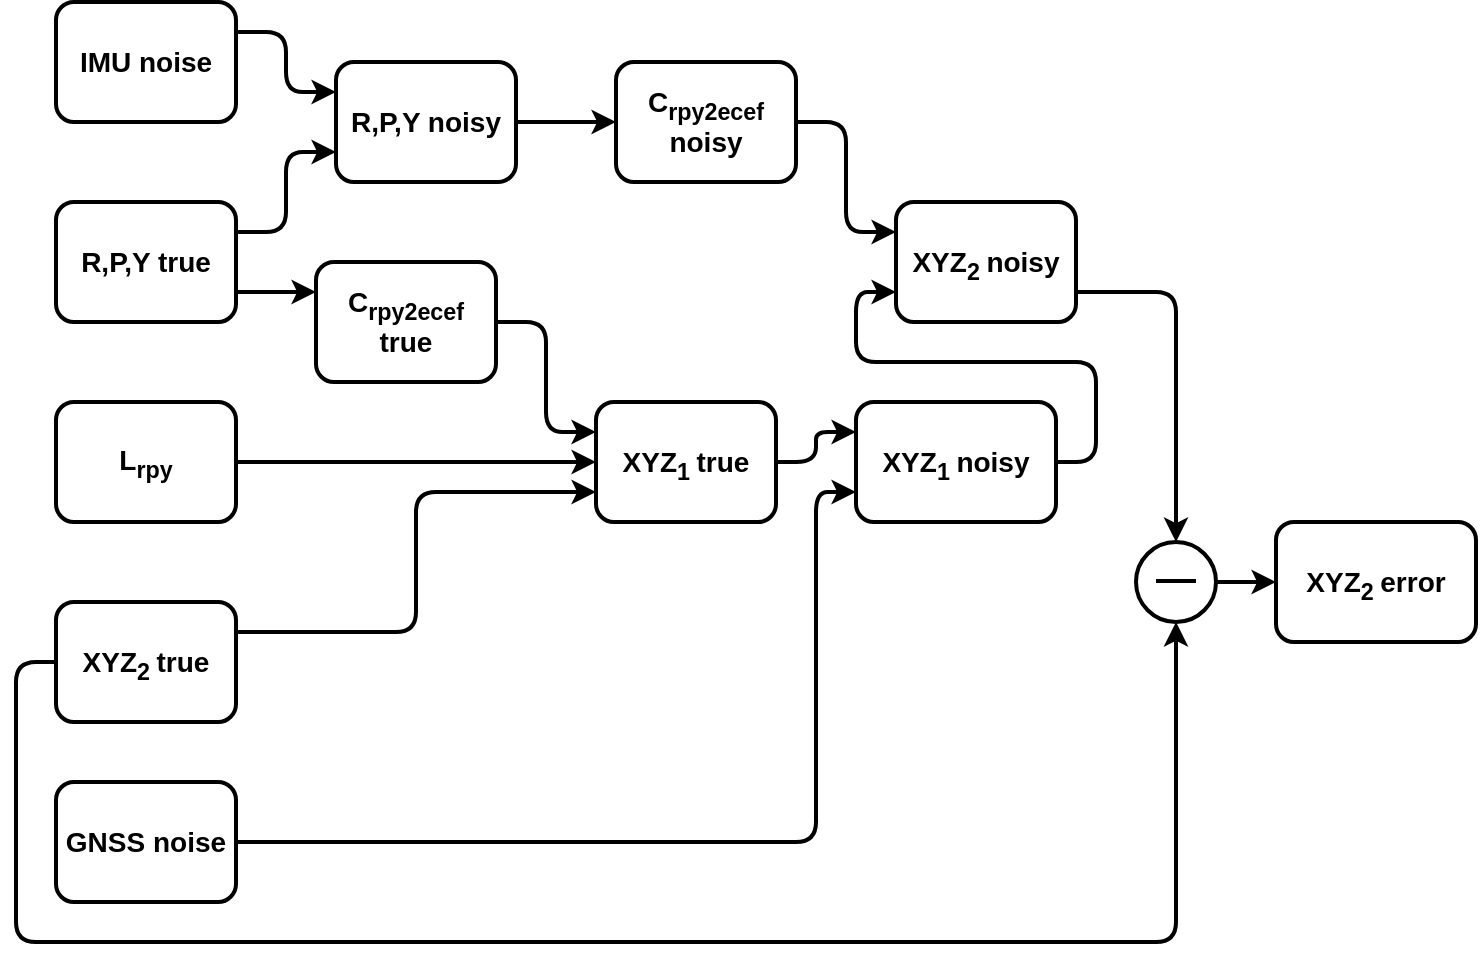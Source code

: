 <mxfile version="12.1.4" type="github" pages="1">
  <diagram id="ZcdY2EEuyIdD03qGrC-a" name="Page-1">
    <mxGraphModel dx="1408" dy="751" grid="1" gridSize="10" guides="1" tooltips="1" connect="1" arrows="1" fold="1" page="1" pageScale="1" pageWidth="1169" pageHeight="827" math="0" shadow="0">
      <root>
        <mxCell id="0"/>
        <mxCell id="1" parent="0"/>
        <mxCell id="8qSo2dQf3pZfvrRG7rXi-25" style="edgeStyle=orthogonalEdgeStyle;rounded=1;orthogonalLoop=1;jettySize=auto;html=1;exitX=1;exitY=0.25;exitDx=0;exitDy=0;entryX=0;entryY=0.75;entryDx=0;entryDy=0;strokeWidth=2;" parent="1" source="8qSo2dQf3pZfvrRG7rXi-1" target="8qSo2dQf3pZfvrRG7rXi-13" edge="1">
          <mxGeometry relative="1" as="geometry"/>
        </mxCell>
        <mxCell id="8qSo2dQf3pZfvrRG7rXi-27" style="edgeStyle=orthogonalEdgeStyle;rounded=1;orthogonalLoop=1;jettySize=auto;html=1;exitX=1;exitY=0.75;exitDx=0;exitDy=0;entryX=0;entryY=0.25;entryDx=0;entryDy=0;strokeWidth=2;" parent="1" source="8qSo2dQf3pZfvrRG7rXi-1" target="8qSo2dQf3pZfvrRG7rXi-7" edge="1">
          <mxGeometry relative="1" as="geometry"/>
        </mxCell>
        <mxCell id="8qSo2dQf3pZfvrRG7rXi-1" value="&lt;b&gt;&lt;font style=&quot;font-size: 14px&quot;&gt;R,P,Y true&lt;/font&gt;&lt;/b&gt;" style="rounded=1;whiteSpace=wrap;html=1;strokeWidth=2;" parent="1" vertex="1">
          <mxGeometry x="40" y="230" width="90" height="60" as="geometry"/>
        </mxCell>
        <mxCell id="8qSo2dQf3pZfvrRG7rXi-24" style="edgeStyle=orthogonalEdgeStyle;rounded=1;orthogonalLoop=1;jettySize=auto;html=1;exitX=1;exitY=0.25;exitDx=0;exitDy=0;entryX=0;entryY=0.25;entryDx=0;entryDy=0;strokeWidth=2;" parent="1" source="8qSo2dQf3pZfvrRG7rXi-2" target="8qSo2dQf3pZfvrRG7rXi-13" edge="1">
          <mxGeometry relative="1" as="geometry"/>
        </mxCell>
        <mxCell id="8qSo2dQf3pZfvrRG7rXi-2" value="&lt;b&gt;&lt;font style=&quot;font-size: 14px&quot;&gt;IMU noise&lt;/font&gt;&lt;/b&gt;" style="rounded=1;whiteSpace=wrap;html=1;strokeWidth=2;" parent="1" vertex="1">
          <mxGeometry x="40" y="130" width="90" height="60" as="geometry"/>
        </mxCell>
        <mxCell id="TvobfOxT00ptOUViVo-_-9" style="edgeStyle=orthogonalEdgeStyle;rounded=1;orthogonalLoop=1;jettySize=auto;html=1;exitX=1;exitY=0.5;exitDx=0;exitDy=0;entryX=0;entryY=0.75;entryDx=0;entryDy=0;strokeWidth=2;" edge="1" parent="1" source="8qSo2dQf3pZfvrRG7rXi-4" target="8qSo2dQf3pZfvrRG7rXi-21">
          <mxGeometry relative="1" as="geometry">
            <Array as="points">
              <mxPoint x="420" y="550"/>
              <mxPoint x="420" y="375"/>
            </Array>
          </mxGeometry>
        </mxCell>
        <mxCell id="8qSo2dQf3pZfvrRG7rXi-4" value="&lt;b&gt;&lt;font style=&quot;font-size: 14px&quot;&gt;GNSS noise&lt;/font&gt;&lt;/b&gt;" style="rounded=1;whiteSpace=wrap;html=1;strokeWidth=2;" parent="1" vertex="1">
          <mxGeometry x="40" y="520" width="90" height="60" as="geometry"/>
        </mxCell>
        <mxCell id="8qSo2dQf3pZfvrRG7rXi-28" style="edgeStyle=orthogonalEdgeStyle;rounded=1;orthogonalLoop=1;jettySize=auto;html=1;exitX=1;exitY=0.5;exitDx=0;exitDy=0;entryX=0;entryY=0.5;entryDx=0;entryDy=0;strokeWidth=2;" parent="1" source="8qSo2dQf3pZfvrRG7rXi-5" target="8qSo2dQf3pZfvrRG7rXi-16" edge="1">
          <mxGeometry relative="1" as="geometry"/>
        </mxCell>
        <mxCell id="8qSo2dQf3pZfvrRG7rXi-5" value="&lt;b&gt;&lt;font style=&quot;font-size: 14px&quot;&gt;&lt;font style=&quot;font-size: 14px&quot;&gt;L&lt;sub&gt;rpy&lt;/sub&gt;&lt;br&gt;&lt;/font&gt;&lt;/font&gt;&lt;/b&gt;" style="rounded=1;whiteSpace=wrap;html=1;strokeWidth=2;" parent="1" vertex="1">
          <mxGeometry x="40" y="330" width="90" height="60" as="geometry"/>
        </mxCell>
        <mxCell id="8qSo2dQf3pZfvrRG7rXi-20" style="edgeStyle=orthogonalEdgeStyle;rounded=1;orthogonalLoop=1;jettySize=auto;html=1;exitX=1;exitY=0.25;exitDx=0;exitDy=0;entryX=0;entryY=0.75;entryDx=0;entryDy=0;strokeWidth=2;" parent="1" source="8qSo2dQf3pZfvrRG7rXi-6" target="8qSo2dQf3pZfvrRG7rXi-16" edge="1">
          <mxGeometry relative="1" as="geometry"/>
        </mxCell>
        <mxCell id="8qSo2dQf3pZfvrRG7rXi-51" style="edgeStyle=orthogonalEdgeStyle;rounded=1;orthogonalLoop=1;jettySize=auto;html=1;exitX=0;exitY=0.5;exitDx=0;exitDy=0;entryX=0.5;entryY=1;entryDx=0;entryDy=0;strokeWidth=2;" parent="1" source="8qSo2dQf3pZfvrRG7rXi-6" target="8qSo2dQf3pZfvrRG7rXi-40" edge="1">
          <mxGeometry relative="1" as="geometry">
            <Array as="points">
              <mxPoint x="20" y="460"/>
              <mxPoint x="20" y="600"/>
              <mxPoint x="600" y="600"/>
            </Array>
          </mxGeometry>
        </mxCell>
        <mxCell id="8qSo2dQf3pZfvrRG7rXi-6" value="&lt;b&gt;&lt;font style=&quot;font-size: 16px&quot;&gt;&lt;span style=&quot;font-size: 14px&quot;&gt;&lt;font style=&quot;font-size: 14px&quot;&gt;XYZ&lt;sub&gt;2 &lt;/sub&gt;true&lt;br&gt;&lt;/font&gt;&lt;/span&gt;&lt;/font&gt;&lt;/b&gt;" style="rounded=1;whiteSpace=wrap;html=1;strokeWidth=2;" parent="1" vertex="1">
          <mxGeometry x="40" y="430" width="90" height="60" as="geometry"/>
        </mxCell>
        <mxCell id="8qSo2dQf3pZfvrRG7rXi-17" style="edgeStyle=orthogonalEdgeStyle;rounded=1;orthogonalLoop=1;jettySize=auto;html=1;exitX=1;exitY=0.5;exitDx=0;exitDy=0;entryX=0;entryY=0.25;entryDx=0;entryDy=0;strokeWidth=2;" parent="1" source="8qSo2dQf3pZfvrRG7rXi-7" target="8qSo2dQf3pZfvrRG7rXi-16" edge="1">
          <mxGeometry relative="1" as="geometry"/>
        </mxCell>
        <mxCell id="8qSo2dQf3pZfvrRG7rXi-7" value="&lt;b&gt;&lt;font style=&quot;font-size: 14px&quot;&gt;C&lt;sub&gt;rpy2ecef&lt;/sub&gt; true&lt;/font&gt;&lt;/b&gt;" style="rounded=1;whiteSpace=wrap;html=1;strokeWidth=2;" parent="1" vertex="1">
          <mxGeometry x="170" y="260" width="90" height="60" as="geometry"/>
        </mxCell>
        <mxCell id="8qSo2dQf3pZfvrRG7rXi-46" style="edgeStyle=orthogonalEdgeStyle;rounded=1;orthogonalLoop=1;jettySize=auto;html=1;exitX=1;exitY=0.5;exitDx=0;exitDy=0;entryX=0;entryY=0.5;entryDx=0;entryDy=0;strokeWidth=2;" parent="1" source="8qSo2dQf3pZfvrRG7rXi-13" target="8qSo2dQf3pZfvrRG7rXi-35" edge="1">
          <mxGeometry relative="1" as="geometry"/>
        </mxCell>
        <mxCell id="8qSo2dQf3pZfvrRG7rXi-13" value="&lt;b&gt;&lt;font style=&quot;font-size: 14px&quot;&gt;R,P,Y noisy&lt;/font&gt;&lt;/b&gt;" style="rounded=1;whiteSpace=wrap;html=1;strokeWidth=2;" parent="1" vertex="1">
          <mxGeometry x="180" y="160" width="90" height="60" as="geometry"/>
        </mxCell>
        <mxCell id="8qSo2dQf3pZfvrRG7rXi-23" style="edgeStyle=orthogonalEdgeStyle;rounded=1;orthogonalLoop=1;jettySize=auto;html=1;exitX=1;exitY=0.5;exitDx=0;exitDy=0;entryX=0;entryY=0.25;entryDx=0;entryDy=0;strokeWidth=2;" parent="1" source="8qSo2dQf3pZfvrRG7rXi-16" target="8qSo2dQf3pZfvrRG7rXi-21" edge="1">
          <mxGeometry relative="1" as="geometry"/>
        </mxCell>
        <mxCell id="8qSo2dQf3pZfvrRG7rXi-16" value="&lt;b&gt;&lt;font style=&quot;font-size: 16px&quot;&gt;&lt;span style=&quot;font-size: 14px&quot;&gt;&lt;font style=&quot;font-size: 14px&quot;&gt;XYZ&lt;sub&gt;1 &lt;/sub&gt;true&lt;br&gt;&lt;/font&gt;&lt;/span&gt;&lt;/font&gt;&lt;/b&gt;" style="rounded=1;whiteSpace=wrap;html=1;strokeWidth=2;" parent="1" vertex="1">
          <mxGeometry x="310" y="330" width="90" height="60" as="geometry"/>
        </mxCell>
        <mxCell id="8qSo2dQf3pZfvrRG7rXi-32" style="edgeStyle=orthogonalEdgeStyle;rounded=1;orthogonalLoop=1;jettySize=auto;html=1;exitX=1;exitY=0.5;exitDx=0;exitDy=0;entryX=0;entryY=0.75;entryDx=0;entryDy=0;strokeWidth=2;" parent="1" source="8qSo2dQf3pZfvrRG7rXi-21" target="8qSo2dQf3pZfvrRG7rXi-31" edge="1">
          <mxGeometry relative="1" as="geometry"/>
        </mxCell>
        <mxCell id="8qSo2dQf3pZfvrRG7rXi-21" value="&lt;b&gt;&lt;font style=&quot;font-size: 16px&quot;&gt;&lt;span style=&quot;font-size: 14px&quot;&gt;&lt;font style=&quot;font-size: 14px&quot;&gt;XYZ&lt;sub&gt;1 &lt;/sub&gt;noisy&lt;br&gt;&lt;/font&gt;&lt;/span&gt;&lt;/font&gt;&lt;/b&gt;" style="rounded=1;whiteSpace=wrap;html=1;strokeWidth=2;" parent="1" vertex="1">
          <mxGeometry x="440" y="330" width="100" height="60" as="geometry"/>
        </mxCell>
        <mxCell id="8qSo2dQf3pZfvrRG7rXi-48" style="edgeStyle=orthogonalEdgeStyle;rounded=1;orthogonalLoop=1;jettySize=auto;html=1;exitX=1;exitY=0.75;exitDx=0;exitDy=0;entryX=0.5;entryY=0;entryDx=0;entryDy=0;strokeWidth=2;" parent="1" source="8qSo2dQf3pZfvrRG7rXi-31" target="8qSo2dQf3pZfvrRG7rXi-40" edge="1">
          <mxGeometry relative="1" as="geometry"/>
        </mxCell>
        <mxCell id="8qSo2dQf3pZfvrRG7rXi-31" value="&lt;b&gt;&lt;font style=&quot;font-size: 16px&quot;&gt;&lt;span style=&quot;font-size: 14px&quot;&gt;&lt;font style=&quot;font-size: 14px&quot;&gt;XYZ&lt;sub&gt;2 &lt;/sub&gt;noisy&lt;br&gt;&lt;/font&gt;&lt;/span&gt;&lt;/font&gt;&lt;/b&gt;" style="rounded=1;whiteSpace=wrap;html=1;strokeWidth=2;" parent="1" vertex="1">
          <mxGeometry x="460" y="230" width="90" height="60" as="geometry"/>
        </mxCell>
        <mxCell id="TvobfOxT00ptOUViVo-_-6" style="edgeStyle=orthogonalEdgeStyle;rounded=1;orthogonalLoop=1;jettySize=auto;html=1;exitX=1;exitY=0.5;exitDx=0;exitDy=0;entryX=0;entryY=0.25;entryDx=0;entryDy=0;strokeWidth=2;" edge="1" parent="1" source="8qSo2dQf3pZfvrRG7rXi-35" target="8qSo2dQf3pZfvrRG7rXi-31">
          <mxGeometry relative="1" as="geometry"/>
        </mxCell>
        <mxCell id="8qSo2dQf3pZfvrRG7rXi-35" value="&lt;b&gt;&lt;font style=&quot;font-size: 14px&quot;&gt;C&lt;sub&gt;rpy2ecef&lt;/sub&gt; noisy&lt;br&gt;&lt;/font&gt;&lt;/b&gt;" style="rounded=1;whiteSpace=wrap;html=1;strokeWidth=2;" parent="1" vertex="1">
          <mxGeometry x="320" y="160" width="90" height="60" as="geometry"/>
        </mxCell>
        <mxCell id="TvobfOxT00ptOUViVo-_-10" style="edgeStyle=orthogonalEdgeStyle;rounded=1;orthogonalLoop=1;jettySize=auto;html=1;exitX=1;exitY=0.5;exitDx=0;exitDy=0;strokeWidth=2;" edge="1" parent="1" source="8qSo2dQf3pZfvrRG7rXi-40">
          <mxGeometry relative="1" as="geometry">
            <mxPoint x="650" y="420" as="targetPoint"/>
          </mxGeometry>
        </mxCell>
        <mxCell id="8qSo2dQf3pZfvrRG7rXi-40" value="" style="ellipse;whiteSpace=wrap;html=1;aspect=fixed;strokeWidth=2;" parent="1" vertex="1">
          <mxGeometry x="580" y="400" width="40" height="40" as="geometry"/>
        </mxCell>
        <mxCell id="8qSo2dQf3pZfvrRG7rXi-42" value="" style="endArrow=none;html=1;strokeWidth=2;rounded=0;" parent="1" edge="1">
          <mxGeometry width="50" height="50" relative="1" as="geometry">
            <mxPoint x="590" y="419.5" as="sourcePoint"/>
            <mxPoint x="610" y="419.5" as="targetPoint"/>
          </mxGeometry>
        </mxCell>
        <mxCell id="TvobfOxT00ptOUViVo-_-11" value="&lt;b&gt;&lt;font style=&quot;font-size: 16px&quot;&gt;&lt;span style=&quot;font-size: 14px&quot;&gt;&lt;font style=&quot;font-size: 14px&quot;&gt;XYZ&lt;sub&gt;2 &lt;/sub&gt;error&lt;br&gt;&lt;/font&gt;&lt;/span&gt;&lt;/font&gt;&lt;/b&gt;" style="rounded=1;whiteSpace=wrap;html=1;strokeWidth=2;" vertex="1" parent="1">
          <mxGeometry x="650" y="390" width="100" height="60" as="geometry"/>
        </mxCell>
      </root>
    </mxGraphModel>
  </diagram>
</mxfile>
